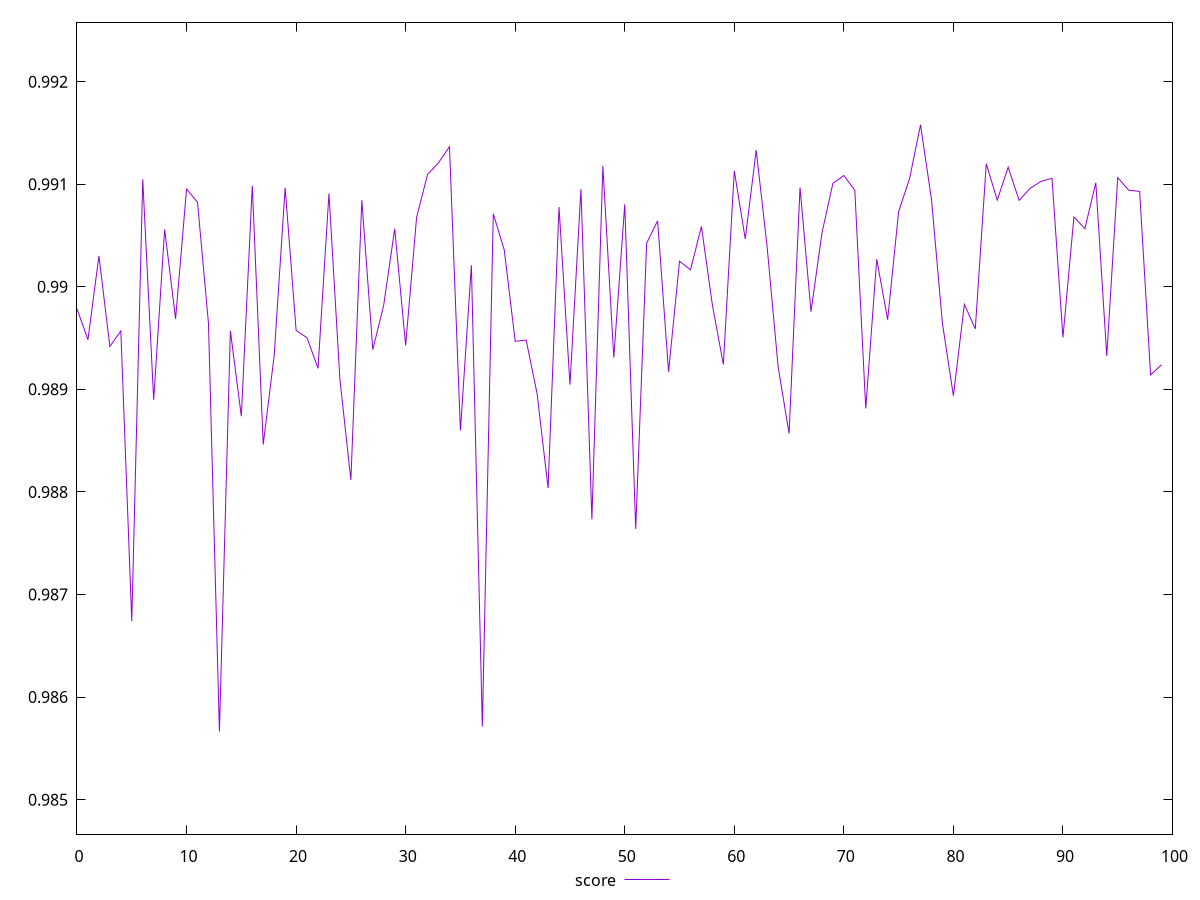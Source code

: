 reset
set terminal svg size 640, 490 enhanced background rgb 'white'
set output "report_00007_2020-12-11T15:55:29.892Z/bootup-time/samples/pages+cached/score/values.svg"

$score <<EOF
0 0.9897857643696432
1 0.9894838456494675
2 0.990301520481393
3 0.989418826492072
4 0.9895698505818333
5 0.9867403306955226
6 0.9910476529203827
7 0.9888985495791265
8 0.9905595352342349
9 0.9896875660635012
10 0.9909528295501473
11 0.9908240381057976
12 0.9896441575601655
13 0.9856639742075987
14 0.9895713298601233
15 0.9887381796002255
16 0.9909848044197374
17 0.9884626657583326
18 0.9893311095732097
19 0.9909655367244914
20 0.9895750275271362
21 0.9895021680925988
22 0.9892047902328966
23 0.9909096379899619
24 0.9890955842034492
25 0.9881165232273903
26 0.99084416767937
27 0.9893869775830137
28 0.9898234820871448
29 0.9905648869011316
30 0.9894295133873199
31 0.9906780186456987
32 0.9910951825596714
33 0.9912092290493943
34 0.9913659879407442
35 0.9885993403257971
36 0.9902100210992122
37 0.9857129078780618
38 0.9907124023777076
39 0.9903588666153029
40 0.9894684802567983
41 0.9894801293994118
42 0.9889572350855773
43 0.9880372137575018
44 0.9907775042615581
45 0.9890469586183734
46 0.9909521485135677
47 0.9877334903978903
48 0.9911770519271561
49 0.989310115615224
50 0.9908036535007261
51 0.9876388992145481
52 0.99042516875731
53 0.9906437922641973
54 0.9891715655521519
55 0.9902494317060924
56 0.9901655142922172
57 0.9905876698389453
58 0.9898225097396427
59 0.9892427254549356
60 0.9911311251184571
61 0.990466648047675
62 0.99133215682142
63 0.9903842903602412
64 0.9892206268255086
65 0.9885700010691848
66 0.9909675779736531
67 0.9897574841919973
68 0.9905234235397642
69 0.991008120055258
70 0.9910852834063317
71 0.9909412478467325
72 0.9888137812752147
73 0.9902700498161545
74 0.9896794809261213
75 0.9907326747219181
76 0.9910553217505842
77 0.9915786630371468
78 0.9908514811173116
79 0.9896424386784606
80 0.9889381180511914
81 0.9898288290391744
82 0.9895898106423178
83 0.9912007445685649
84 0.990845310629284
85 0.991165639309129
86 0.9908421101593006
87 0.9909600920730274
88 0.991027786294793
89 0.9910580274768457
90 0.9895061272843921
91 0.9906807905508386
92 0.9905667479360194
93 0.9910139999653726
94 0.989326363014261
95 0.9910652404010927
96 0.99094238369134
97 0.9909298848152375
98 0.9891408058230007
99 0.989240717563864
EOF

set key outside below
set yrange [0.9846639742075987:0.9925786630371468]

plot \
  $score title "score" with line, \


reset